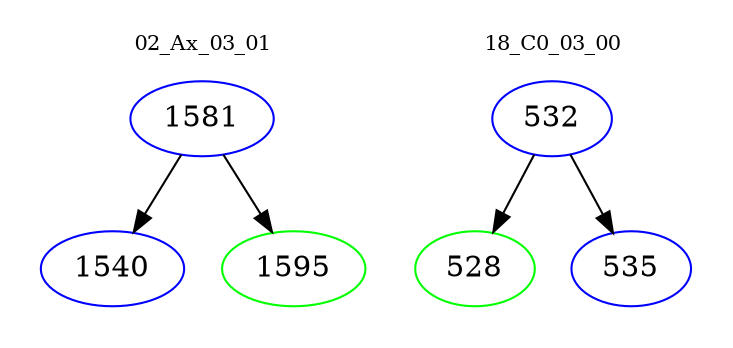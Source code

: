 digraph{
subgraph cluster_0 {
color = white
label = "02_Ax_03_01";
fontsize=10;
T0_1581 [label="1581", color="blue"]
T0_1581 -> T0_1540 [color="black"]
T0_1540 [label="1540", color="blue"]
T0_1581 -> T0_1595 [color="black"]
T0_1595 [label="1595", color="green"]
}
subgraph cluster_1 {
color = white
label = "18_C0_03_00";
fontsize=10;
T1_532 [label="532", color="blue"]
T1_532 -> T1_528 [color="black"]
T1_528 [label="528", color="green"]
T1_532 -> T1_535 [color="black"]
T1_535 [label="535", color="blue"]
}
}

